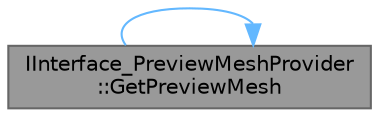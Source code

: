 digraph "IInterface_PreviewMeshProvider::GetPreviewMesh"
{
 // INTERACTIVE_SVG=YES
 // LATEX_PDF_SIZE
  bgcolor="transparent";
  edge [fontname=Helvetica,fontsize=10,labelfontname=Helvetica,labelfontsize=10];
  node [fontname=Helvetica,fontsize=10,shape=box,height=0.2,width=0.4];
  rankdir="LR";
  Node1 [id="Node000001",label="IInterface_PreviewMeshProvider\l::GetPreviewMesh",height=0.2,width=0.4,color="gray40", fillcolor="grey60", style="filled", fontcolor="black",tooltip="Get the preview mesh for this asset, non const."];
  Node1 -> Node1 [id="edge1_Node000001_Node000001",color="steelblue1",style="solid",tooltip=" "];
}
